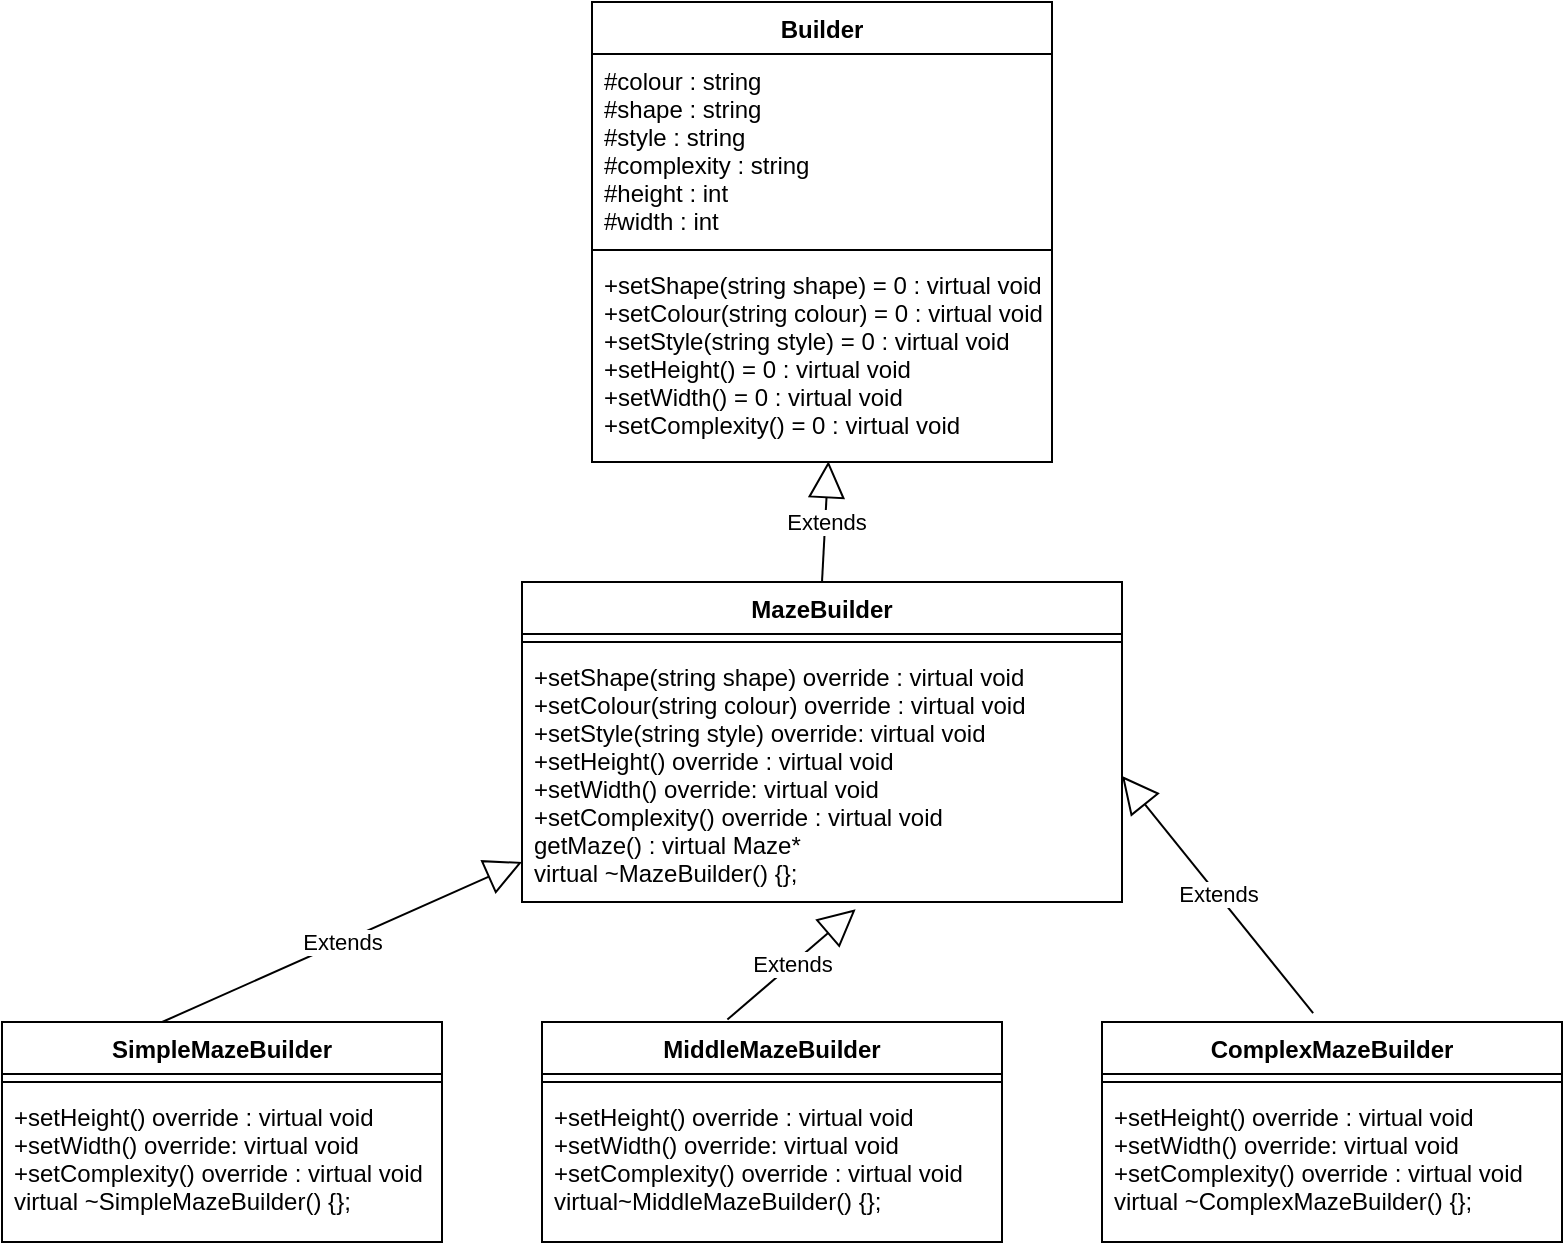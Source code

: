 <mxfile version="20.3.0" type="device"><diagram id="Wu0cvW14f3dAy-Wn8YN3" name="Page-1"><mxGraphModel dx="1298" dy="796" grid="1" gridSize="10" guides="1" tooltips="1" connect="1" arrows="1" fold="1" page="1" pageScale="1" pageWidth="827" pageHeight="1169" math="0" shadow="0"><root><mxCell id="0"/><mxCell id="1" parent="0"/><mxCell id="2Hvdj7bamwC81BlY-ovH-1" value="Builder" style="swimlane;fontStyle=1;align=center;verticalAlign=top;childLayout=stackLayout;horizontal=1;startSize=26;horizontalStack=0;resizeParent=1;resizeParentMax=0;resizeLast=0;collapsible=1;marginBottom=0;" vertex="1" parent="1"><mxGeometry x="335" y="20" width="230" height="230" as="geometry"/></mxCell><mxCell id="2Hvdj7bamwC81BlY-ovH-2" value="#colour : string&#10;#shape : string&#10;#style : string&#10;#complexity : string&#10;#height : int&#10;#width : int" style="text;strokeColor=none;fillColor=none;align=left;verticalAlign=top;spacingLeft=4;spacingRight=4;overflow=hidden;rotatable=0;points=[[0,0.5],[1,0.5]];portConstraint=eastwest;" vertex="1" parent="2Hvdj7bamwC81BlY-ovH-1"><mxGeometry y="26" width="230" height="94" as="geometry"/></mxCell><mxCell id="2Hvdj7bamwC81BlY-ovH-3" value="" style="line;strokeWidth=1;fillColor=none;align=left;verticalAlign=middle;spacingTop=-1;spacingLeft=3;spacingRight=3;rotatable=0;labelPosition=right;points=[];portConstraint=eastwest;strokeColor=inherit;" vertex="1" parent="2Hvdj7bamwC81BlY-ovH-1"><mxGeometry y="120" width="230" height="8" as="geometry"/></mxCell><mxCell id="2Hvdj7bamwC81BlY-ovH-4" value="+setShape(string shape) = 0 : virtual void&#10;+setColour(string colour) = 0 : virtual void&#10;+setStyle(string style) = 0 : virtual void&#10;+setHeight() = 0 : virtual void &#10;+setWidth() = 0 : virtual void&#10;+setComplexity() = 0 : virtual void" style="text;strokeColor=none;fillColor=none;align=left;verticalAlign=top;spacingLeft=4;spacingRight=4;overflow=hidden;rotatable=0;points=[[0,0.5],[1,0.5]];portConstraint=eastwest;" vertex="1" parent="2Hvdj7bamwC81BlY-ovH-1"><mxGeometry y="128" width="230" height="102" as="geometry"/></mxCell><mxCell id="2Hvdj7bamwC81BlY-ovH-5" value="MazeBuilder" style="swimlane;fontStyle=1;align=center;verticalAlign=top;childLayout=stackLayout;horizontal=1;startSize=26;horizontalStack=0;resizeParent=1;resizeParentMax=0;resizeLast=0;collapsible=1;marginBottom=0;" vertex="1" parent="1"><mxGeometry x="300" y="310" width="300" height="160" as="geometry"/></mxCell><mxCell id="2Hvdj7bamwC81BlY-ovH-7" value="" style="line;strokeWidth=1;fillColor=none;align=left;verticalAlign=middle;spacingTop=-1;spacingLeft=3;spacingRight=3;rotatable=0;labelPosition=right;points=[];portConstraint=eastwest;strokeColor=inherit;" vertex="1" parent="2Hvdj7bamwC81BlY-ovH-5"><mxGeometry y="26" width="300" height="8" as="geometry"/></mxCell><mxCell id="2Hvdj7bamwC81BlY-ovH-8" value="+setShape(string shape) override : virtual void&#10;+setColour(string colour) override : virtual void&#10;+setStyle(string style) override: virtual void&#10;+setHeight() override : virtual void &#10;+setWidth() override: virtual void&#10;+setComplexity() override : virtual void&#10;getMaze() : virtual Maze*&#10;&#9;virtual ~MazeBuilder() {};" style="text;strokeColor=none;fillColor=none;align=left;verticalAlign=top;spacingLeft=4;spacingRight=4;overflow=hidden;rotatable=0;points=[[0,0.5],[1,0.5]];portConstraint=eastwest;" vertex="1" parent="2Hvdj7bamwC81BlY-ovH-5"><mxGeometry y="34" width="300" height="126" as="geometry"/></mxCell><mxCell id="2Hvdj7bamwC81BlY-ovH-9" value="SimpleMazeBuilder" style="swimlane;fontStyle=1;align=center;verticalAlign=top;childLayout=stackLayout;horizontal=1;startSize=26;horizontalStack=0;resizeParent=1;resizeParentMax=0;resizeLast=0;collapsible=1;marginBottom=0;" vertex="1" parent="1"><mxGeometry x="40" y="530" width="220" height="110" as="geometry"/></mxCell><mxCell id="2Hvdj7bamwC81BlY-ovH-11" value="" style="line;strokeWidth=1;fillColor=none;align=left;verticalAlign=middle;spacingTop=-1;spacingLeft=3;spacingRight=3;rotatable=0;labelPosition=right;points=[];portConstraint=eastwest;strokeColor=inherit;" vertex="1" parent="2Hvdj7bamwC81BlY-ovH-9"><mxGeometry y="26" width="220" height="8" as="geometry"/></mxCell><mxCell id="2Hvdj7bamwC81BlY-ovH-12" value="+setHeight() override : virtual void &#10;+setWidth() override: virtual void&#10;+setComplexity() override : virtual void&#10;virtual ~SimpleMazeBuilder() {};&#10;" style="text;strokeColor=none;fillColor=none;align=left;verticalAlign=top;spacingLeft=4;spacingRight=4;overflow=hidden;rotatable=0;points=[[0,0.5],[1,0.5]];portConstraint=eastwest;" vertex="1" parent="2Hvdj7bamwC81BlY-ovH-9"><mxGeometry y="34" width="220" height="76" as="geometry"/></mxCell><mxCell id="2Hvdj7bamwC81BlY-ovH-13" value="MiddleMazeBuilder" style="swimlane;fontStyle=1;align=center;verticalAlign=top;childLayout=stackLayout;horizontal=1;startSize=26;horizontalStack=0;resizeParent=1;resizeParentMax=0;resizeLast=0;collapsible=1;marginBottom=0;" vertex="1" parent="1"><mxGeometry x="310" y="530" width="230" height="110" as="geometry"/></mxCell><mxCell id="2Hvdj7bamwC81BlY-ovH-15" value="" style="line;strokeWidth=1;fillColor=none;align=left;verticalAlign=middle;spacingTop=-1;spacingLeft=3;spacingRight=3;rotatable=0;labelPosition=right;points=[];portConstraint=eastwest;strokeColor=inherit;" vertex="1" parent="2Hvdj7bamwC81BlY-ovH-13"><mxGeometry y="26" width="230" height="8" as="geometry"/></mxCell><mxCell id="2Hvdj7bamwC81BlY-ovH-16" value="+setHeight() override : virtual void &#10;+setWidth() override: virtual void&#10;+setComplexity() override : virtual void&#10;virtual~MiddleMazeBuilder() {};" style="text;strokeColor=none;fillColor=none;align=left;verticalAlign=top;spacingLeft=4;spacingRight=4;overflow=hidden;rotatable=0;points=[[0,0.5],[1,0.5]];portConstraint=eastwest;" vertex="1" parent="2Hvdj7bamwC81BlY-ovH-13"><mxGeometry y="34" width="230" height="76" as="geometry"/></mxCell><mxCell id="2Hvdj7bamwC81BlY-ovH-17" value="ComplexMazeBuilder" style="swimlane;fontStyle=1;align=center;verticalAlign=top;childLayout=stackLayout;horizontal=1;startSize=26;horizontalStack=0;resizeParent=1;resizeParentMax=0;resizeLast=0;collapsible=1;marginBottom=0;" vertex="1" parent="1"><mxGeometry x="590" y="530" width="230" height="110" as="geometry"/></mxCell><mxCell id="2Hvdj7bamwC81BlY-ovH-19" value="" style="line;strokeWidth=1;fillColor=none;align=left;verticalAlign=middle;spacingTop=-1;spacingLeft=3;spacingRight=3;rotatable=0;labelPosition=right;points=[];portConstraint=eastwest;strokeColor=inherit;" vertex="1" parent="2Hvdj7bamwC81BlY-ovH-17"><mxGeometry y="26" width="230" height="8" as="geometry"/></mxCell><mxCell id="2Hvdj7bamwC81BlY-ovH-20" value="+setHeight() override : virtual void &#10;+setWidth() override: virtual void&#10;+setComplexity() override : virtual void&#10;virtual ~ComplexMazeBuilder() {};" style="text;strokeColor=none;fillColor=none;align=left;verticalAlign=top;spacingLeft=4;spacingRight=4;overflow=hidden;rotatable=0;points=[[0,0.5],[1,0.5]];portConstraint=eastwest;" vertex="1" parent="2Hvdj7bamwC81BlY-ovH-17"><mxGeometry y="34" width="230" height="76" as="geometry"/></mxCell><mxCell id="2Hvdj7bamwC81BlY-ovH-23" value="Extends" style="endArrow=block;endSize=16;endFill=0;html=1;rounded=0;exitX=0.5;exitY=0;exitDx=0;exitDy=0;entryX=0.514;entryY=0.996;entryDx=0;entryDy=0;entryPerimeter=0;" edge="1" parent="1" source="2Hvdj7bamwC81BlY-ovH-5" target="2Hvdj7bamwC81BlY-ovH-4"><mxGeometry width="160" relative="1" as="geometry"><mxPoint x="420" y="280" as="sourcePoint"/><mxPoint x="580" y="280" as="targetPoint"/></mxGeometry></mxCell><mxCell id="2Hvdj7bamwC81BlY-ovH-24" value="Extends" style="endArrow=block;endSize=16;endFill=0;html=1;rounded=0;entryX=0;entryY=0.841;entryDx=0;entryDy=0;entryPerimeter=0;exitX=0.364;exitY=0;exitDx=0;exitDy=0;exitPerimeter=0;" edge="1" parent="1" source="2Hvdj7bamwC81BlY-ovH-9" target="2Hvdj7bamwC81BlY-ovH-8"><mxGeometry width="160" relative="1" as="geometry"><mxPoint x="50" y="500" as="sourcePoint"/><mxPoint x="210" y="500" as="targetPoint"/></mxGeometry></mxCell><mxCell id="2Hvdj7bamwC81BlY-ovH-25" value="Extends" style="endArrow=block;endSize=16;endFill=0;html=1;rounded=0;exitX=0.403;exitY=-0.011;exitDx=0;exitDy=0;exitPerimeter=0;entryX=0.556;entryY=1.029;entryDx=0;entryDy=0;entryPerimeter=0;" edge="1" parent="1" source="2Hvdj7bamwC81BlY-ovH-13" target="2Hvdj7bamwC81BlY-ovH-8"><mxGeometry width="160" relative="1" as="geometry"><mxPoint x="380" y="510" as="sourcePoint"/><mxPoint x="540" y="510" as="targetPoint"/></mxGeometry></mxCell><mxCell id="2Hvdj7bamwC81BlY-ovH-26" value="Extends" style="endArrow=block;endSize=16;endFill=0;html=1;rounded=0;exitX=0.459;exitY=-0.04;exitDx=0;exitDy=0;exitPerimeter=0;entryX=1;entryY=0.5;entryDx=0;entryDy=0;" edge="1" parent="1" source="2Hvdj7bamwC81BlY-ovH-17" target="2Hvdj7bamwC81BlY-ovH-8"><mxGeometry width="160" relative="1" as="geometry"><mxPoint x="690" y="470" as="sourcePoint"/><mxPoint x="850" y="470" as="targetPoint"/></mxGeometry></mxCell></root></mxGraphModel></diagram></mxfile>